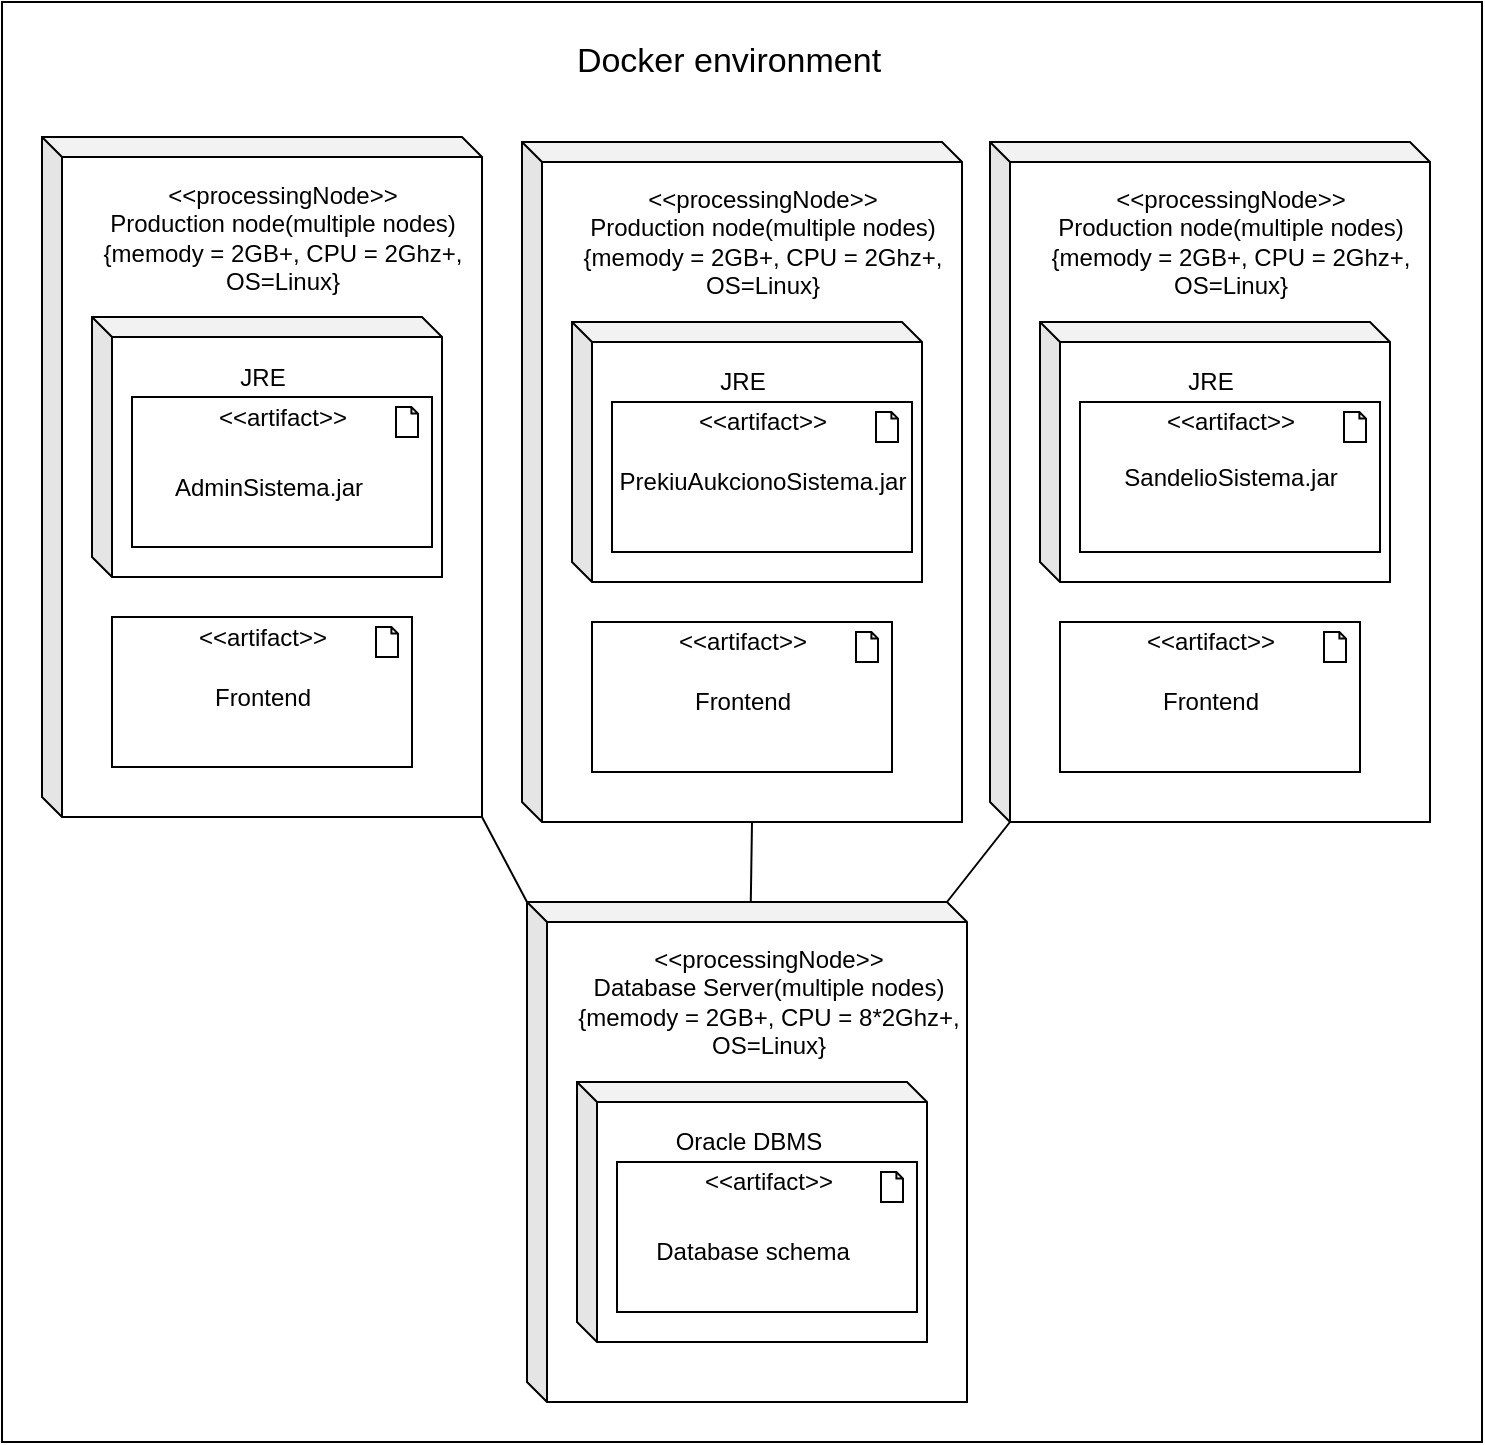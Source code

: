 <mxfile version="13.11.0" type="device"><diagram id="ANmnydC__yNQBeOfU-Ng" name="Page-1"><mxGraphModel dx="2500" dy="2036" grid="1" gridSize="10" guides="1" tooltips="1" connect="1" arrows="1" fold="1" page="1" pageScale="1" pageWidth="827" pageHeight="1169" math="0" shadow="0"><root><mxCell id="0"/><mxCell id="1" parent="0"/><mxCell id="lJNiExetG6wd8HTH3Ofq-55" value="" style="rounded=0;whiteSpace=wrap;html=1;fillColor=none;" vertex="1" parent="1"><mxGeometry x="-80" y="-60" width="740" height="720" as="geometry"/></mxCell><mxCell id="lJNiExetG6wd8HTH3Ofq-1" value="" style="shape=cube;whiteSpace=wrap;html=1;boundedLbl=1;backgroundOutline=1;darkOpacity=0.05;darkOpacity2=0.1;size=10;" vertex="1" parent="1"><mxGeometry x="180" y="10" width="220" height="340" as="geometry"/></mxCell><mxCell id="lJNiExetG6wd8HTH3Ofq-4" value="" style="shape=cube;whiteSpace=wrap;html=1;boundedLbl=1;backgroundOutline=1;darkOpacity=0.05;darkOpacity2=0.1;fillColor=none;size=10;" vertex="1" parent="1"><mxGeometry x="205" y="100" width="175" height="130" as="geometry"/></mxCell><mxCell id="lJNiExetG6wd8HTH3Ofq-5" value="&lt;span&gt;&amp;lt;&amp;lt;processingNode&amp;gt;&amp;gt;&lt;br&gt;Production node&lt;/span&gt;(multiple nodes)&lt;br&gt;&lt;span&gt;{memody = 2GB+, CPU = 2Ghz+, &lt;br&gt;OS=Linux}&lt;/span&gt;" style="text;html=1;align=center;verticalAlign=middle;resizable=0;points=[];autosize=1;" vertex="1" parent="1"><mxGeometry x="205" y="30" width="190" height="60" as="geometry"/></mxCell><mxCell id="lJNiExetG6wd8HTH3Ofq-6" value="JRE" style="text;html=1;align=center;verticalAlign=middle;resizable=0;points=[];autosize=1;" vertex="1" parent="1"><mxGeometry x="270" y="120" width="40" height="20" as="geometry"/></mxCell><mxCell id="lJNiExetG6wd8HTH3Ofq-7" value="" style="html=1;outlineConnect=0;whiteSpace=wrap;shape=mxgraph.archimate3.application;appType=artifact;archiType=square;fillColor=none;" vertex="1" parent="1"><mxGeometry x="225" y="140" width="150" height="75" as="geometry"/></mxCell><mxCell id="lJNiExetG6wd8HTH3Ofq-13" value="" style="html=1;outlineConnect=0;whiteSpace=wrap;shape=mxgraph.archimate3.application;appType=artifact;archiType=square;fillColor=none;" vertex="1" parent="1"><mxGeometry x="215" y="250" width="150" height="75" as="geometry"/></mxCell><mxCell id="lJNiExetG6wd8HTH3Ofq-14" value="&amp;lt;&amp;lt;artifact&amp;gt;&amp;gt;" style="text;html=1;align=center;verticalAlign=middle;resizable=0;points=[];autosize=1;" vertex="1" parent="1"><mxGeometry x="250" y="250" width="80" height="20" as="geometry"/></mxCell><mxCell id="lJNiExetG6wd8HTH3Ofq-15" value="&amp;lt;&amp;lt;artifact&amp;gt;&amp;gt;" style="text;html=1;align=center;verticalAlign=middle;resizable=0;points=[];autosize=1;" vertex="1" parent="1"><mxGeometry x="260" y="140" width="80" height="20" as="geometry"/></mxCell><mxCell id="lJNiExetG6wd8HTH3Ofq-16" value="Frontend" style="text;html=1;align=center;verticalAlign=middle;resizable=0;points=[];autosize=1;" vertex="1" parent="1"><mxGeometry x="260" y="280" width="60" height="20" as="geometry"/></mxCell><mxCell id="lJNiExetG6wd8HTH3Ofq-17" value="PrekiuAukcionoSistema.jar" style="text;html=1;align=center;verticalAlign=middle;resizable=0;points=[];autosize=1;" vertex="1" parent="1"><mxGeometry x="220" y="170" width="160" height="20" as="geometry"/></mxCell><mxCell id="lJNiExetG6wd8HTH3Ofq-21" value="" style="shape=cube;whiteSpace=wrap;html=1;boundedLbl=1;backgroundOutline=1;darkOpacity=0.05;darkOpacity2=0.1;size=10;" vertex="1" parent="1"><mxGeometry x="414" y="10" width="220" height="340" as="geometry"/></mxCell><mxCell id="lJNiExetG6wd8HTH3Ofq-22" value="" style="shape=cube;whiteSpace=wrap;html=1;boundedLbl=1;backgroundOutline=1;darkOpacity=0.05;darkOpacity2=0.1;fillColor=none;size=10;" vertex="1" parent="1"><mxGeometry x="439" y="100" width="175" height="130" as="geometry"/></mxCell><mxCell id="lJNiExetG6wd8HTH3Ofq-23" value="&lt;span&gt;&amp;lt;&amp;lt;processingNode&amp;gt;&amp;gt;&lt;br&gt;Production node&lt;/span&gt;(multiple nodes)&lt;br&gt;&lt;span&gt;{memody = 2GB+, CPU = 2Ghz+, &lt;br&gt;OS=Linux}&lt;/span&gt;" style="text;html=1;align=center;verticalAlign=middle;resizable=0;points=[];autosize=1;" vertex="1" parent="1"><mxGeometry x="439" y="30" width="190" height="60" as="geometry"/></mxCell><mxCell id="lJNiExetG6wd8HTH3Ofq-24" value="JRE" style="text;html=1;align=center;verticalAlign=middle;resizable=0;points=[];autosize=1;" vertex="1" parent="1"><mxGeometry x="504" y="120" width="40" height="20" as="geometry"/></mxCell><mxCell id="lJNiExetG6wd8HTH3Ofq-25" value="" style="html=1;outlineConnect=0;whiteSpace=wrap;shape=mxgraph.archimate3.application;appType=artifact;archiType=square;fillColor=none;" vertex="1" parent="1"><mxGeometry x="459" y="140" width="150" height="75" as="geometry"/></mxCell><mxCell id="lJNiExetG6wd8HTH3Ofq-26" value="" style="html=1;outlineConnect=0;whiteSpace=wrap;shape=mxgraph.archimate3.application;appType=artifact;archiType=square;fillColor=none;" vertex="1" parent="1"><mxGeometry x="449" y="250" width="150" height="75" as="geometry"/></mxCell><mxCell id="lJNiExetG6wd8HTH3Ofq-27" value="&amp;lt;&amp;lt;artifact&amp;gt;&amp;gt;" style="text;html=1;align=center;verticalAlign=middle;resizable=0;points=[];autosize=1;" vertex="1" parent="1"><mxGeometry x="484" y="250" width="80" height="20" as="geometry"/></mxCell><mxCell id="lJNiExetG6wd8HTH3Ofq-28" value="&amp;lt;&amp;lt;artifact&amp;gt;&amp;gt;" style="text;html=1;align=center;verticalAlign=middle;resizable=0;points=[];autosize=1;" vertex="1" parent="1"><mxGeometry x="494" y="140" width="80" height="20" as="geometry"/></mxCell><mxCell id="lJNiExetG6wd8HTH3Ofq-29" value="Frontend" style="text;html=1;align=center;verticalAlign=middle;resizable=0;points=[];autosize=1;" vertex="1" parent="1"><mxGeometry x="494" y="280" width="60" height="20" as="geometry"/></mxCell><mxCell id="lJNiExetG6wd8HTH3Ofq-30" value="" style="shape=cube;whiteSpace=wrap;html=1;boundedLbl=1;backgroundOutline=1;darkOpacity=0.05;darkOpacity2=0.1;size=10;" vertex="1" parent="1"><mxGeometry x="-60" y="7.5" width="220" height="340" as="geometry"/></mxCell><mxCell id="lJNiExetG6wd8HTH3Ofq-31" value="" style="shape=cube;whiteSpace=wrap;html=1;boundedLbl=1;backgroundOutline=1;darkOpacity=0.05;darkOpacity2=0.1;fillColor=none;size=10;" vertex="1" parent="1"><mxGeometry x="-35" y="97.5" width="175" height="130" as="geometry"/></mxCell><mxCell id="lJNiExetG6wd8HTH3Ofq-32" value="&lt;span&gt;&amp;lt;&amp;lt;processingNode&amp;gt;&amp;gt;&lt;br&gt;Production node(multiple nodes)&lt;/span&gt;&lt;br&gt;&lt;span&gt;{memody = 2GB+, CPU = 2Ghz+, &lt;br&gt;OS=Linux}&lt;/span&gt;" style="text;html=1;align=center;verticalAlign=middle;resizable=0;points=[];autosize=1;" vertex="1" parent="1"><mxGeometry x="-35" y="27.5" width="190" height="60" as="geometry"/></mxCell><mxCell id="lJNiExetG6wd8HTH3Ofq-33" value="JRE" style="text;html=1;align=center;verticalAlign=middle;resizable=0;points=[];autosize=1;" vertex="1" parent="1"><mxGeometry x="30" y="117.5" width="40" height="20" as="geometry"/></mxCell><mxCell id="lJNiExetG6wd8HTH3Ofq-34" value="" style="html=1;outlineConnect=0;whiteSpace=wrap;shape=mxgraph.archimate3.application;appType=artifact;archiType=square;fillColor=none;" vertex="1" parent="1"><mxGeometry x="-15" y="137.5" width="150" height="75" as="geometry"/></mxCell><mxCell id="lJNiExetG6wd8HTH3Ofq-35" value="" style="html=1;outlineConnect=0;whiteSpace=wrap;shape=mxgraph.archimate3.application;appType=artifact;archiType=square;fillColor=none;" vertex="1" parent="1"><mxGeometry x="-25" y="247.5" width="150" height="75" as="geometry"/></mxCell><mxCell id="lJNiExetG6wd8HTH3Ofq-36" value="&amp;lt;&amp;lt;artifact&amp;gt;&amp;gt;" style="text;html=1;align=center;verticalAlign=middle;resizable=0;points=[];autosize=1;" vertex="1" parent="1"><mxGeometry x="10" y="247.5" width="80" height="20" as="geometry"/></mxCell><mxCell id="lJNiExetG6wd8HTH3Ofq-37" value="&amp;lt;&amp;lt;artifact&amp;gt;&amp;gt;" style="text;html=1;align=center;verticalAlign=middle;resizable=0;points=[];autosize=1;" vertex="1" parent="1"><mxGeometry x="20" y="137.5" width="80" height="20" as="geometry"/></mxCell><mxCell id="lJNiExetG6wd8HTH3Ofq-38" value="Frontend" style="text;html=1;align=center;verticalAlign=middle;resizable=0;points=[];autosize=1;" vertex="1" parent="1"><mxGeometry x="20" y="277.5" width="60" height="20" as="geometry"/></mxCell><mxCell id="lJNiExetG6wd8HTH3Ofq-18" value="SandelioSistema.jar" style="text;html=1;align=center;verticalAlign=middle;resizable=0;points=[];autosize=1;" vertex="1" parent="1"><mxGeometry x="474" y="167.5" width="120" height="20" as="geometry"/></mxCell><mxCell id="lJNiExetG6wd8HTH3Ofq-19" value="AdminSistema.jar" style="text;html=1;align=center;verticalAlign=middle;resizable=0;points=[];autosize=1;" vertex="1" parent="1"><mxGeometry x="-2.5" y="172.5" width="110" height="20" as="geometry"/></mxCell><mxCell id="lJNiExetG6wd8HTH3Ofq-39" value="" style="shape=cube;whiteSpace=wrap;html=1;boundedLbl=1;backgroundOutline=1;darkOpacity=0.05;darkOpacity2=0.1;size=10;" vertex="1" parent="1"><mxGeometry x="182.5" y="390" width="220" height="250" as="geometry"/></mxCell><mxCell id="lJNiExetG6wd8HTH3Ofq-40" value="" style="shape=cube;whiteSpace=wrap;html=1;boundedLbl=1;backgroundOutline=1;darkOpacity=0.05;darkOpacity2=0.1;fillColor=none;size=10;" vertex="1" parent="1"><mxGeometry x="207.5" y="480" width="175" height="130" as="geometry"/></mxCell><mxCell id="lJNiExetG6wd8HTH3Ofq-41" value="&lt;span&gt;&amp;lt;&amp;lt;processingNode&amp;gt;&amp;gt;&lt;br&gt;&lt;/span&gt;Database Server(multiple nodes)&lt;br&gt;&lt;span&gt;{memody = 2GB+, CPU = 8*2Ghz+, &lt;br&gt;OS=Linux}&lt;/span&gt;" style="text;html=1;align=center;verticalAlign=middle;resizable=0;points=[];autosize=1;" vertex="1" parent="1"><mxGeometry x="197.5" y="410" width="210" height="60" as="geometry"/></mxCell><mxCell id="lJNiExetG6wd8HTH3Ofq-42" value="Oracle DBMS" style="text;html=1;align=center;verticalAlign=middle;resizable=0;points=[];autosize=1;" vertex="1" parent="1"><mxGeometry x="247.5" y="500" width="90" height="20" as="geometry"/></mxCell><mxCell id="lJNiExetG6wd8HTH3Ofq-43" value="" style="html=1;outlineConnect=0;whiteSpace=wrap;shape=mxgraph.archimate3.application;appType=artifact;archiType=square;fillColor=none;" vertex="1" parent="1"><mxGeometry x="227.5" y="520" width="150" height="75" as="geometry"/></mxCell><mxCell id="lJNiExetG6wd8HTH3Ofq-46" value="&amp;lt;&amp;lt;artifact&amp;gt;&amp;gt;" style="text;html=1;align=center;verticalAlign=middle;resizable=0;points=[];autosize=1;" vertex="1" parent="1"><mxGeometry x="262.5" y="520" width="80" height="20" as="geometry"/></mxCell><mxCell id="lJNiExetG6wd8HTH3Ofq-48" value="Database schema" style="text;html=1;align=center;verticalAlign=middle;resizable=0;points=[];autosize=1;" vertex="1" parent="1"><mxGeometry x="240" y="555" width="110" height="20" as="geometry"/></mxCell><mxCell id="lJNiExetG6wd8HTH3Ofq-52" value="" style="endArrow=none;html=1;entryX=1;entryY=1;entryDx=0;entryDy=0;entryPerimeter=0;exitX=0;exitY=0;exitDx=0;exitDy=0;exitPerimeter=0;" edge="1" parent="1" source="lJNiExetG6wd8HTH3Ofq-39" target="lJNiExetG6wd8HTH3Ofq-30"><mxGeometry width="50" height="50" relative="1" as="geometry"><mxPoint x="40" y="510" as="sourcePoint"/><mxPoint x="90" y="460" as="targetPoint"/></mxGeometry></mxCell><mxCell id="lJNiExetG6wd8HTH3Ofq-53" value="" style="endArrow=none;html=1;entryX=0;entryY=0;entryDx=115;entryDy=340;entryPerimeter=0;" edge="1" parent="1" source="lJNiExetG6wd8HTH3Ofq-39" target="lJNiExetG6wd8HTH3Ofq-1"><mxGeometry width="50" height="50" relative="1" as="geometry"><mxPoint x="10" y="540" as="sourcePoint"/><mxPoint x="60" y="490" as="targetPoint"/></mxGeometry></mxCell><mxCell id="lJNiExetG6wd8HTH3Ofq-54" value="" style="endArrow=none;html=1;entryX=0;entryY=0;entryDx=10;entryDy=340;entryPerimeter=0;exitX=0;exitY=0;exitDx=210;exitDy=0;exitPerimeter=0;" edge="1" parent="1" source="lJNiExetG6wd8HTH3Ofq-39" target="lJNiExetG6wd8HTH3Ofq-21"><mxGeometry width="50" height="50" relative="1" as="geometry"><mxPoint x="170" y="270" as="sourcePoint"/><mxPoint x="220" y="220" as="targetPoint"/></mxGeometry></mxCell><mxCell id="lJNiExetG6wd8HTH3Ofq-56" value="&lt;font style=&quot;font-size: 17px&quot;&gt;Docker environment&lt;/font&gt;" style="text;html=1;align=center;verticalAlign=middle;resizable=0;points=[];autosize=1;" vertex="1" parent="1"><mxGeometry x="197.5" y="-40" width="170" height="20" as="geometry"/></mxCell></root></mxGraphModel></diagram></mxfile>